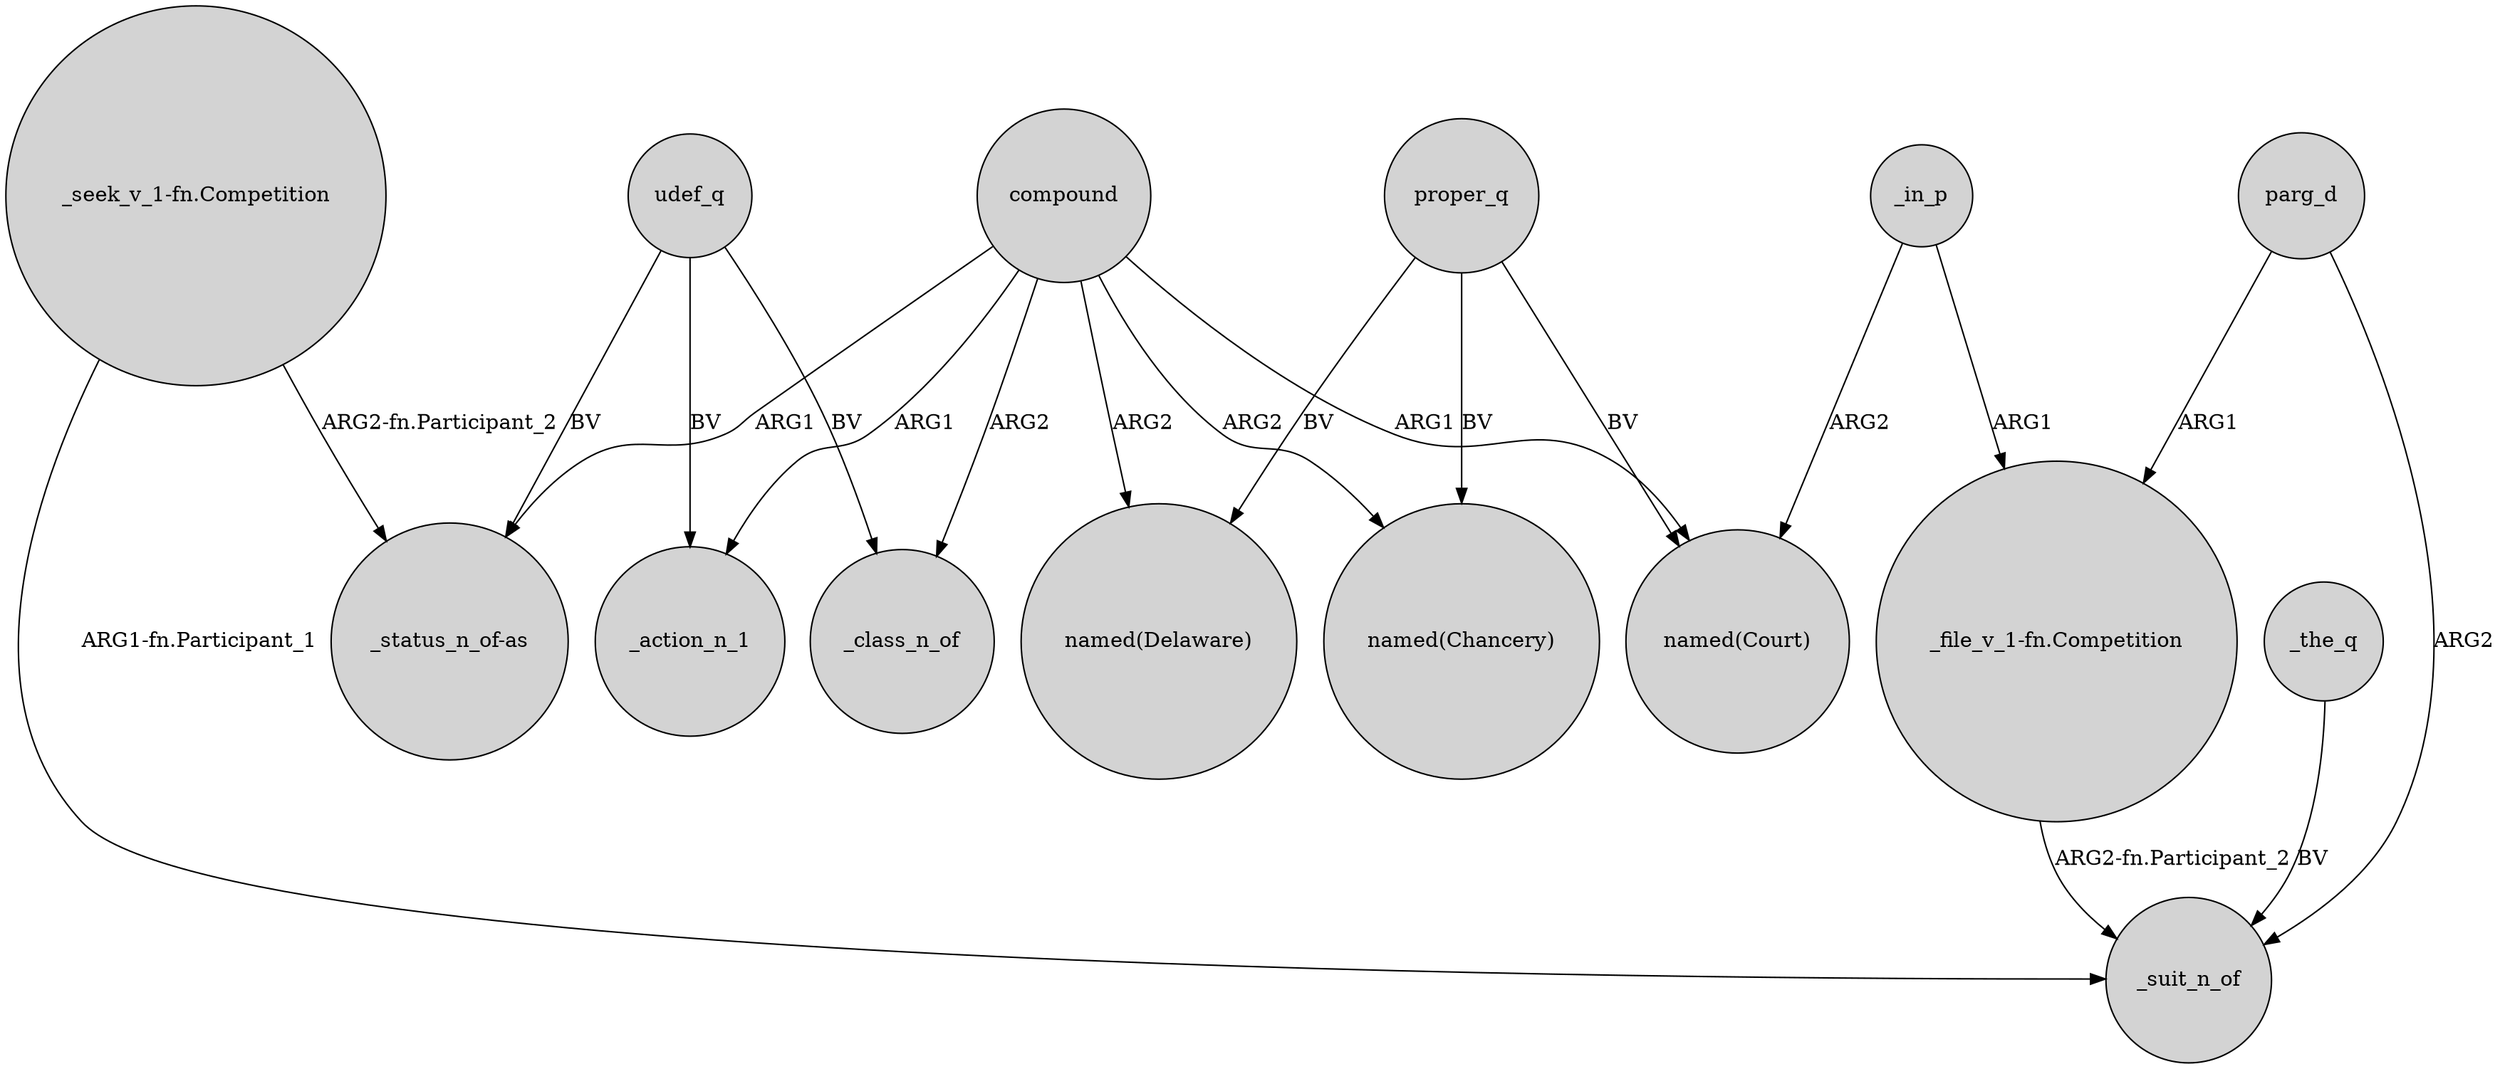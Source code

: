 digraph {
	node [shape=circle style=filled]
	udef_q -> "_status_n_of-as" [label=BV]
	compound -> _class_n_of [label=ARG2]
	compound -> "named(Chancery)" [label=ARG2]
	compound -> "named(Delaware)" [label=ARG2]
	parg_d -> "_file_v_1-fn.Competition" [label=ARG1]
	compound -> _action_n_1 [label=ARG1]
	udef_q -> _action_n_1 [label=BV]
	proper_q -> "named(Court)" [label=BV]
	_in_p -> "_file_v_1-fn.Competition" [label=ARG1]
	compound -> "_status_n_of-as" [label=ARG1]
	_in_p -> "named(Court)" [label=ARG2]
	"_seek_v_1-fn.Competition" -> "_status_n_of-as" [label="ARG2-fn.Participant_2"]
	proper_q -> "named(Delaware)" [label=BV]
	parg_d -> _suit_n_of [label=ARG2]
	"_file_v_1-fn.Competition" -> _suit_n_of [label="ARG2-fn.Participant_2"]
	proper_q -> "named(Chancery)" [label=BV]
	udef_q -> _class_n_of [label=BV]
	compound -> "named(Court)" [label=ARG1]
	_the_q -> _suit_n_of [label=BV]
	"_seek_v_1-fn.Competition" -> _suit_n_of [label="ARG1-fn.Participant_1"]
}
